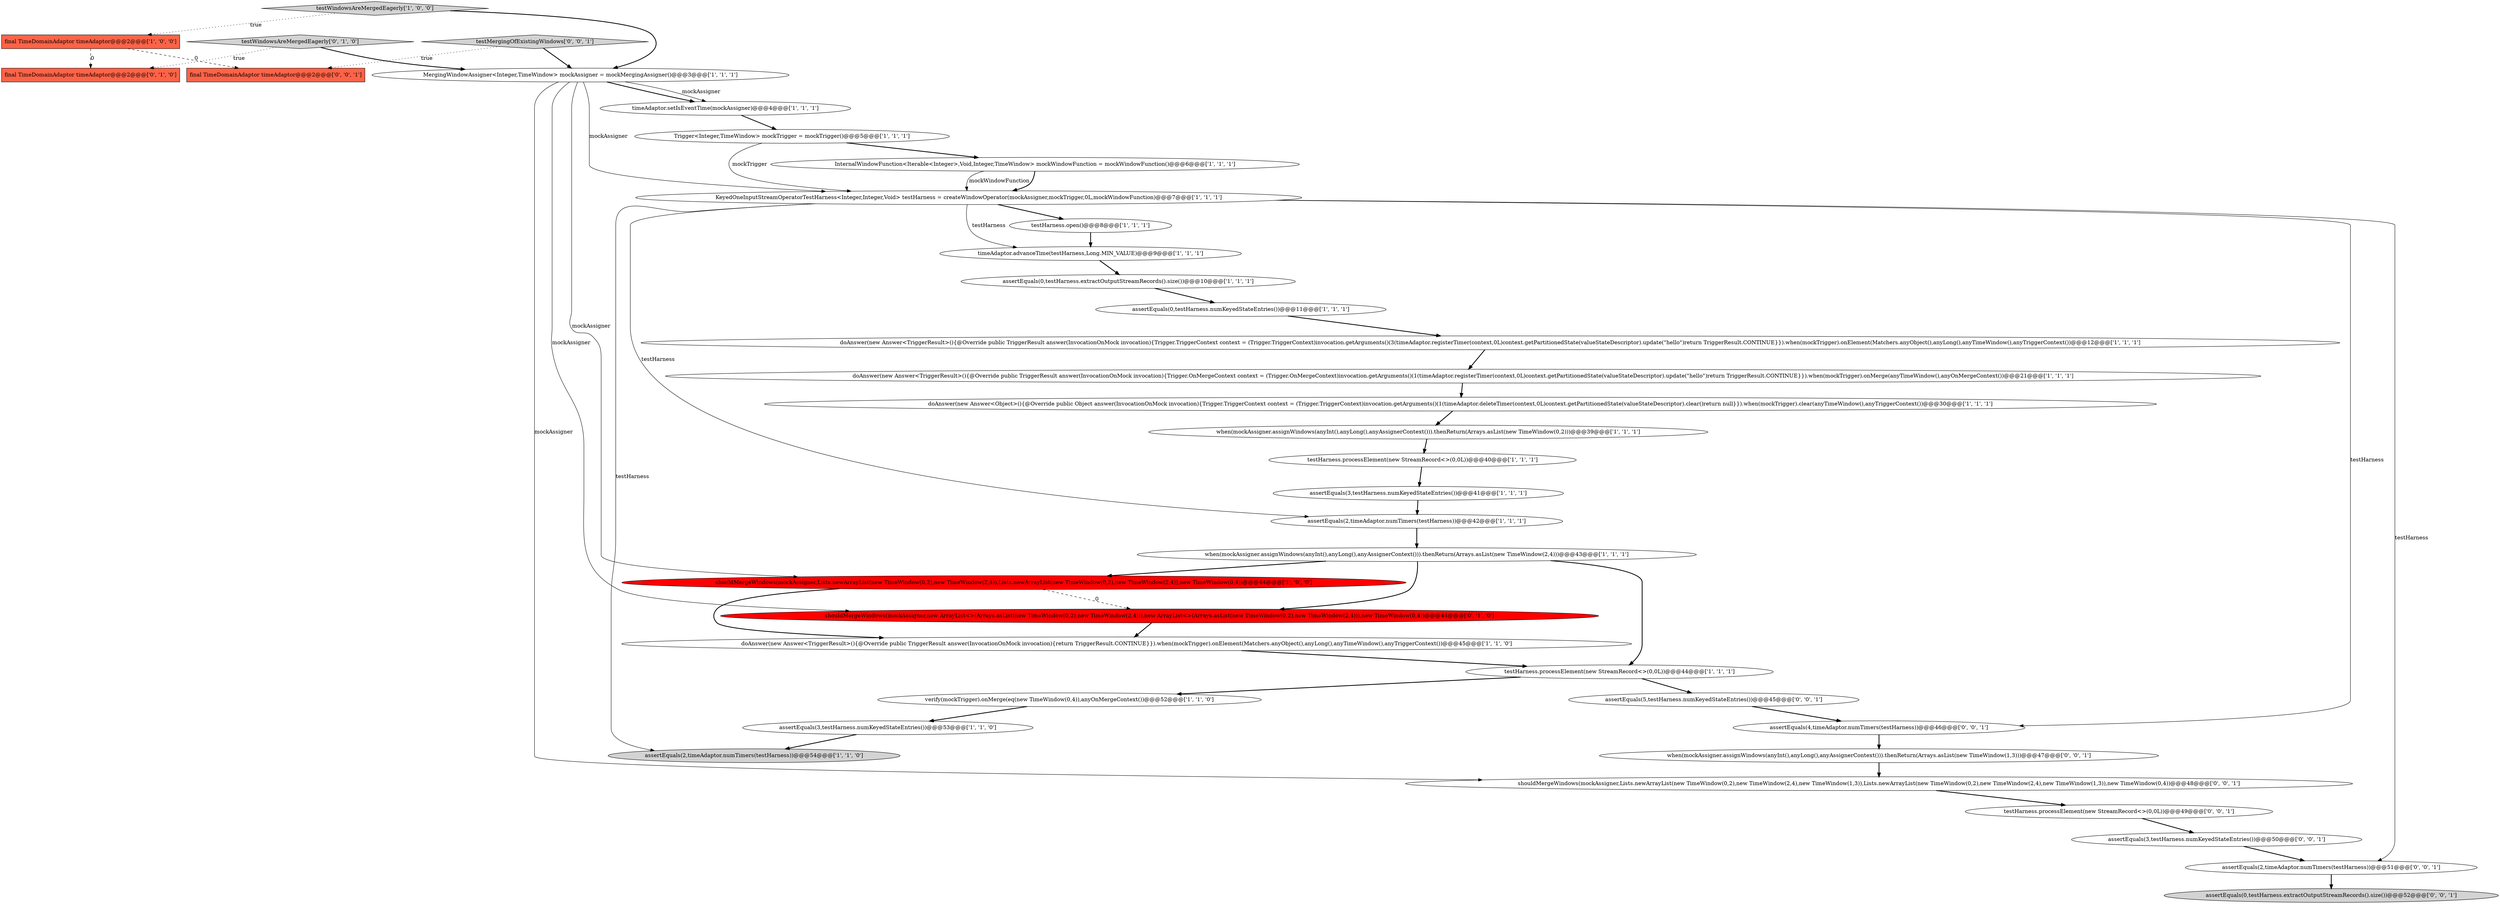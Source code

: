 digraph {
10 [style = filled, label = "assertEquals(3,testHarness.numKeyedStateEntries())@@@41@@@['1', '1', '1']", fillcolor = white, shape = ellipse image = "AAA0AAABBB1BBB"];
35 [style = filled, label = "shouldMergeWindows(mockAssigner,Lists.newArrayList(new TimeWindow(0,2),new TimeWindow(2,4),new TimeWindow(1,3)),Lists.newArrayList(new TimeWindow(0,2),new TimeWindow(2,4),new TimeWindow(1,3)),new TimeWindow(0,4))@@@48@@@['0', '0', '1']", fillcolor = white, shape = ellipse image = "AAA0AAABBB3BBB"];
19 [style = filled, label = "Trigger<Integer,TimeWindow> mockTrigger = mockTrigger()@@@5@@@['1', '1', '1']", fillcolor = white, shape = ellipse image = "AAA0AAABBB1BBB"];
1 [style = filled, label = "assertEquals(3,testHarness.numKeyedStateEntries())@@@53@@@['1', '1', '0']", fillcolor = white, shape = ellipse image = "AAA0AAABBB1BBB"];
21 [style = filled, label = "assertEquals(2,timeAdaptor.numTimers(testHarness))@@@54@@@['1', '1', '0']", fillcolor = lightgray, shape = ellipse image = "AAA0AAABBB1BBB"];
13 [style = filled, label = "timeAdaptor.setIsEventTime(mockAssigner)@@@4@@@['1', '1', '1']", fillcolor = white, shape = ellipse image = "AAA0AAABBB1BBB"];
37 [style = filled, label = "assertEquals(3,testHarness.numKeyedStateEntries())@@@50@@@['0', '0', '1']", fillcolor = white, shape = ellipse image = "AAA0AAABBB3BBB"];
32 [style = filled, label = "final TimeDomainAdaptor timeAdaptor@@@2@@@['0', '0', '1']", fillcolor = tomato, shape = box image = "AAA0AAABBB3BBB"];
7 [style = filled, label = "testHarness.open()@@@8@@@['1', '1', '1']", fillcolor = white, shape = ellipse image = "AAA0AAABBB1BBB"];
8 [style = filled, label = "MergingWindowAssigner<Integer,TimeWindow> mockAssigner = mockMergingAssigner()@@@3@@@['1', '1', '1']", fillcolor = white, shape = ellipse image = "AAA0AAABBB1BBB"];
28 [style = filled, label = "testHarness.processElement(new StreamRecord<>(0,0L))@@@49@@@['0', '0', '1']", fillcolor = white, shape = ellipse image = "AAA0AAABBB3BBB"];
34 [style = filled, label = "when(mockAssigner.assignWindows(anyInt(),anyLong(),anyAssignerContext())).thenReturn(Arrays.asList(new TimeWindow(1,3)))@@@47@@@['0', '0', '1']", fillcolor = white, shape = ellipse image = "AAA0AAABBB3BBB"];
4 [style = filled, label = "timeAdaptor.advanceTime(testHarness,Long.MIN_VALUE)@@@9@@@['1', '1', '1']", fillcolor = white, shape = ellipse image = "AAA0AAABBB1BBB"];
25 [style = filled, label = "testWindowsAreMergedEagerly['0', '1', '0']", fillcolor = lightgray, shape = diamond image = "AAA0AAABBB2BBB"];
3 [style = filled, label = "final TimeDomainAdaptor timeAdaptor@@@2@@@['1', '0', '0']", fillcolor = tomato, shape = box image = "AAA1AAABBB1BBB"];
17 [style = filled, label = "when(mockAssigner.assignWindows(anyInt(),anyLong(),anyAssignerContext())).thenReturn(Arrays.asList(new TimeWindow(0,2)))@@@39@@@['1', '1', '1']", fillcolor = white, shape = ellipse image = "AAA0AAABBB1BBB"];
22 [style = filled, label = "InternalWindowFunction<Iterable<Integer>,Void,Integer,TimeWindow> mockWindowFunction = mockWindowFunction()@@@6@@@['1', '1', '1']", fillcolor = white, shape = ellipse image = "AAA0AAABBB1BBB"];
30 [style = filled, label = "assertEquals(2,timeAdaptor.numTimers(testHarness))@@@51@@@['0', '0', '1']", fillcolor = white, shape = ellipse image = "AAA0AAABBB3BBB"];
5 [style = filled, label = "assertEquals(0,testHarness.numKeyedStateEntries())@@@11@@@['1', '1', '1']", fillcolor = white, shape = ellipse image = "AAA0AAABBB1BBB"];
36 [style = filled, label = "assertEquals(5,testHarness.numKeyedStateEntries())@@@45@@@['0', '0', '1']", fillcolor = white, shape = ellipse image = "AAA0AAABBB3BBB"];
26 [style = filled, label = "final TimeDomainAdaptor timeAdaptor@@@2@@@['0', '1', '0']", fillcolor = tomato, shape = box image = "AAA1AAABBB2BBB"];
29 [style = filled, label = "testMergingOfExistingWindows['0', '0', '1']", fillcolor = lightgray, shape = diamond image = "AAA0AAABBB3BBB"];
15 [style = filled, label = "doAnswer(new Answer<TriggerResult>(){@Override public TriggerResult answer(InvocationOnMock invocation){Trigger.OnMergeContext context = (Trigger.OnMergeContext)invocation.getArguments()(1(timeAdaptor.registerTimer(context,0L)context.getPartitionedState(valueStateDescriptor).update(\"hello\")return TriggerResult.CONTINUE}}).when(mockTrigger).onMerge(anyTimeWindow(),anyOnMergeContext())@@@21@@@['1', '1', '1']", fillcolor = white, shape = ellipse image = "AAA0AAABBB1BBB"];
6 [style = filled, label = "assertEquals(2,timeAdaptor.numTimers(testHarness))@@@42@@@['1', '1', '1']", fillcolor = white, shape = ellipse image = "AAA0AAABBB1BBB"];
11 [style = filled, label = "testHarness.processElement(new StreamRecord<>(0,0L))@@@44@@@['1', '1', '1']", fillcolor = white, shape = ellipse image = "AAA0AAABBB1BBB"];
24 [style = filled, label = "assertEquals(0,testHarness.extractOutputStreamRecords().size())@@@10@@@['1', '1', '1']", fillcolor = white, shape = ellipse image = "AAA0AAABBB1BBB"];
2 [style = filled, label = "when(mockAssigner.assignWindows(anyInt(),anyLong(),anyAssignerContext())).thenReturn(Arrays.asList(new TimeWindow(2,4)))@@@43@@@['1', '1', '1']", fillcolor = white, shape = ellipse image = "AAA0AAABBB1BBB"];
27 [style = filled, label = "shouldMergeWindows(mockAssigner,new ArrayList<>(Arrays.asList(new TimeWindow(0,2),new TimeWindow(2,4))),new ArrayList<>(Arrays.asList(new TimeWindow(0,2),new TimeWindow(2,4))),new TimeWindow(0,4))@@@44@@@['0', '1', '0']", fillcolor = red, shape = ellipse image = "AAA1AAABBB2BBB"];
0 [style = filled, label = "verify(mockTrigger).onMerge(eq(new TimeWindow(0,4)),anyOnMergeContext())@@@52@@@['1', '1', '0']", fillcolor = white, shape = ellipse image = "AAA0AAABBB1BBB"];
14 [style = filled, label = "doAnswer(new Answer<TriggerResult>(){@Override public TriggerResult answer(InvocationOnMock invocation){Trigger.TriggerContext context = (Trigger.TriggerContext)invocation.getArguments()(3(timeAdaptor.registerTimer(context,0L)context.getPartitionedState(valueStateDescriptor).update(\"hello\")return TriggerResult.CONTINUE}}).when(mockTrigger).onElement(Matchers.anyObject(),anyLong(),anyTimeWindow(),anyTriggerContext())@@@12@@@['1', '1', '1']", fillcolor = white, shape = ellipse image = "AAA0AAABBB1BBB"];
9 [style = filled, label = "doAnswer(new Answer<TriggerResult>(){@Override public TriggerResult answer(InvocationOnMock invocation){return TriggerResult.CONTINUE}}).when(mockTrigger).onElement(Matchers.anyObject(),anyLong(),anyTimeWindow(),anyTriggerContext())@@@45@@@['1', '1', '0']", fillcolor = white, shape = ellipse image = "AAA0AAABBB1BBB"];
31 [style = filled, label = "assertEquals(0,testHarness.extractOutputStreamRecords().size())@@@52@@@['0', '0', '1']", fillcolor = lightgray, shape = ellipse image = "AAA0AAABBB3BBB"];
33 [style = filled, label = "assertEquals(4,timeAdaptor.numTimers(testHarness))@@@46@@@['0', '0', '1']", fillcolor = white, shape = ellipse image = "AAA0AAABBB3BBB"];
12 [style = filled, label = "testHarness.processElement(new StreamRecord<>(0,0L))@@@40@@@['1', '1', '1']", fillcolor = white, shape = ellipse image = "AAA0AAABBB1BBB"];
18 [style = filled, label = "testWindowsAreMergedEagerly['1', '0', '0']", fillcolor = lightgray, shape = diamond image = "AAA0AAABBB1BBB"];
23 [style = filled, label = "KeyedOneInputStreamOperatorTestHarness<Integer,Integer,Void> testHarness = createWindowOperator(mockAssigner,mockTrigger,0L,mockWindowFunction)@@@7@@@['1', '1', '1']", fillcolor = white, shape = ellipse image = "AAA0AAABBB1BBB"];
20 [style = filled, label = "shouldMergeWindows(mockAssigner,Lists.newArrayList(new TimeWindow(0,2),new TimeWindow(2,4)),Lists.newArrayList(new TimeWindow(0,2),new TimeWindow(2,4)),new TimeWindow(0,4))@@@44@@@['1', '0', '0']", fillcolor = red, shape = ellipse image = "AAA1AAABBB1BBB"];
16 [style = filled, label = "doAnswer(new Answer<Object>(){@Override public Object answer(InvocationOnMock invocation){Trigger.TriggerContext context = (Trigger.TriggerContext)invocation.getArguments()(1(timeAdaptor.deleteTimer(context,0L)context.getPartitionedState(valueStateDescriptor).clear()return null}}).when(mockTrigger).clear(anyTimeWindow(),anyTriggerContext())@@@30@@@['1', '1', '1']", fillcolor = white, shape = ellipse image = "AAA0AAABBB1BBB"];
29->8 [style = bold, label=""];
2->20 [style = bold, label=""];
28->37 [style = bold, label=""];
4->24 [style = bold, label=""];
8->23 [style = solid, label="mockAssigner"];
9->11 [style = bold, label=""];
3->26 [style = dashed, label="0"];
20->9 [style = bold, label=""];
37->30 [style = bold, label=""];
20->27 [style = dashed, label="0"];
8->13 [style = solid, label="mockAssigner"];
27->9 [style = bold, label=""];
23->30 [style = solid, label="testHarness"];
22->23 [style = solid, label="mockWindowFunction"];
19->23 [style = solid, label="mockTrigger"];
23->6 [style = solid, label="testHarness"];
8->20 [style = solid, label="mockAssigner"];
23->21 [style = solid, label="testHarness"];
7->4 [style = bold, label=""];
5->14 [style = bold, label=""];
16->17 [style = bold, label=""];
15->16 [style = bold, label=""];
36->33 [style = bold, label=""];
22->23 [style = bold, label=""];
10->6 [style = bold, label=""];
11->36 [style = bold, label=""];
24->5 [style = bold, label=""];
6->2 [style = bold, label=""];
35->28 [style = bold, label=""];
13->19 [style = bold, label=""];
17->12 [style = bold, label=""];
12->10 [style = bold, label=""];
11->0 [style = bold, label=""];
30->31 [style = bold, label=""];
1->21 [style = bold, label=""];
0->1 [style = bold, label=""];
8->27 [style = solid, label="mockAssigner"];
23->4 [style = solid, label="testHarness"];
18->3 [style = dotted, label="true"];
2->27 [style = bold, label=""];
8->35 [style = solid, label="mockAssigner"];
14->15 [style = bold, label=""];
25->8 [style = bold, label=""];
23->7 [style = bold, label=""];
18->8 [style = bold, label=""];
34->35 [style = bold, label=""];
3->32 [style = dashed, label="0"];
19->22 [style = bold, label=""];
33->34 [style = bold, label=""];
23->33 [style = solid, label="testHarness"];
2->11 [style = bold, label=""];
25->26 [style = dotted, label="true"];
29->32 [style = dotted, label="true"];
8->13 [style = bold, label=""];
}
